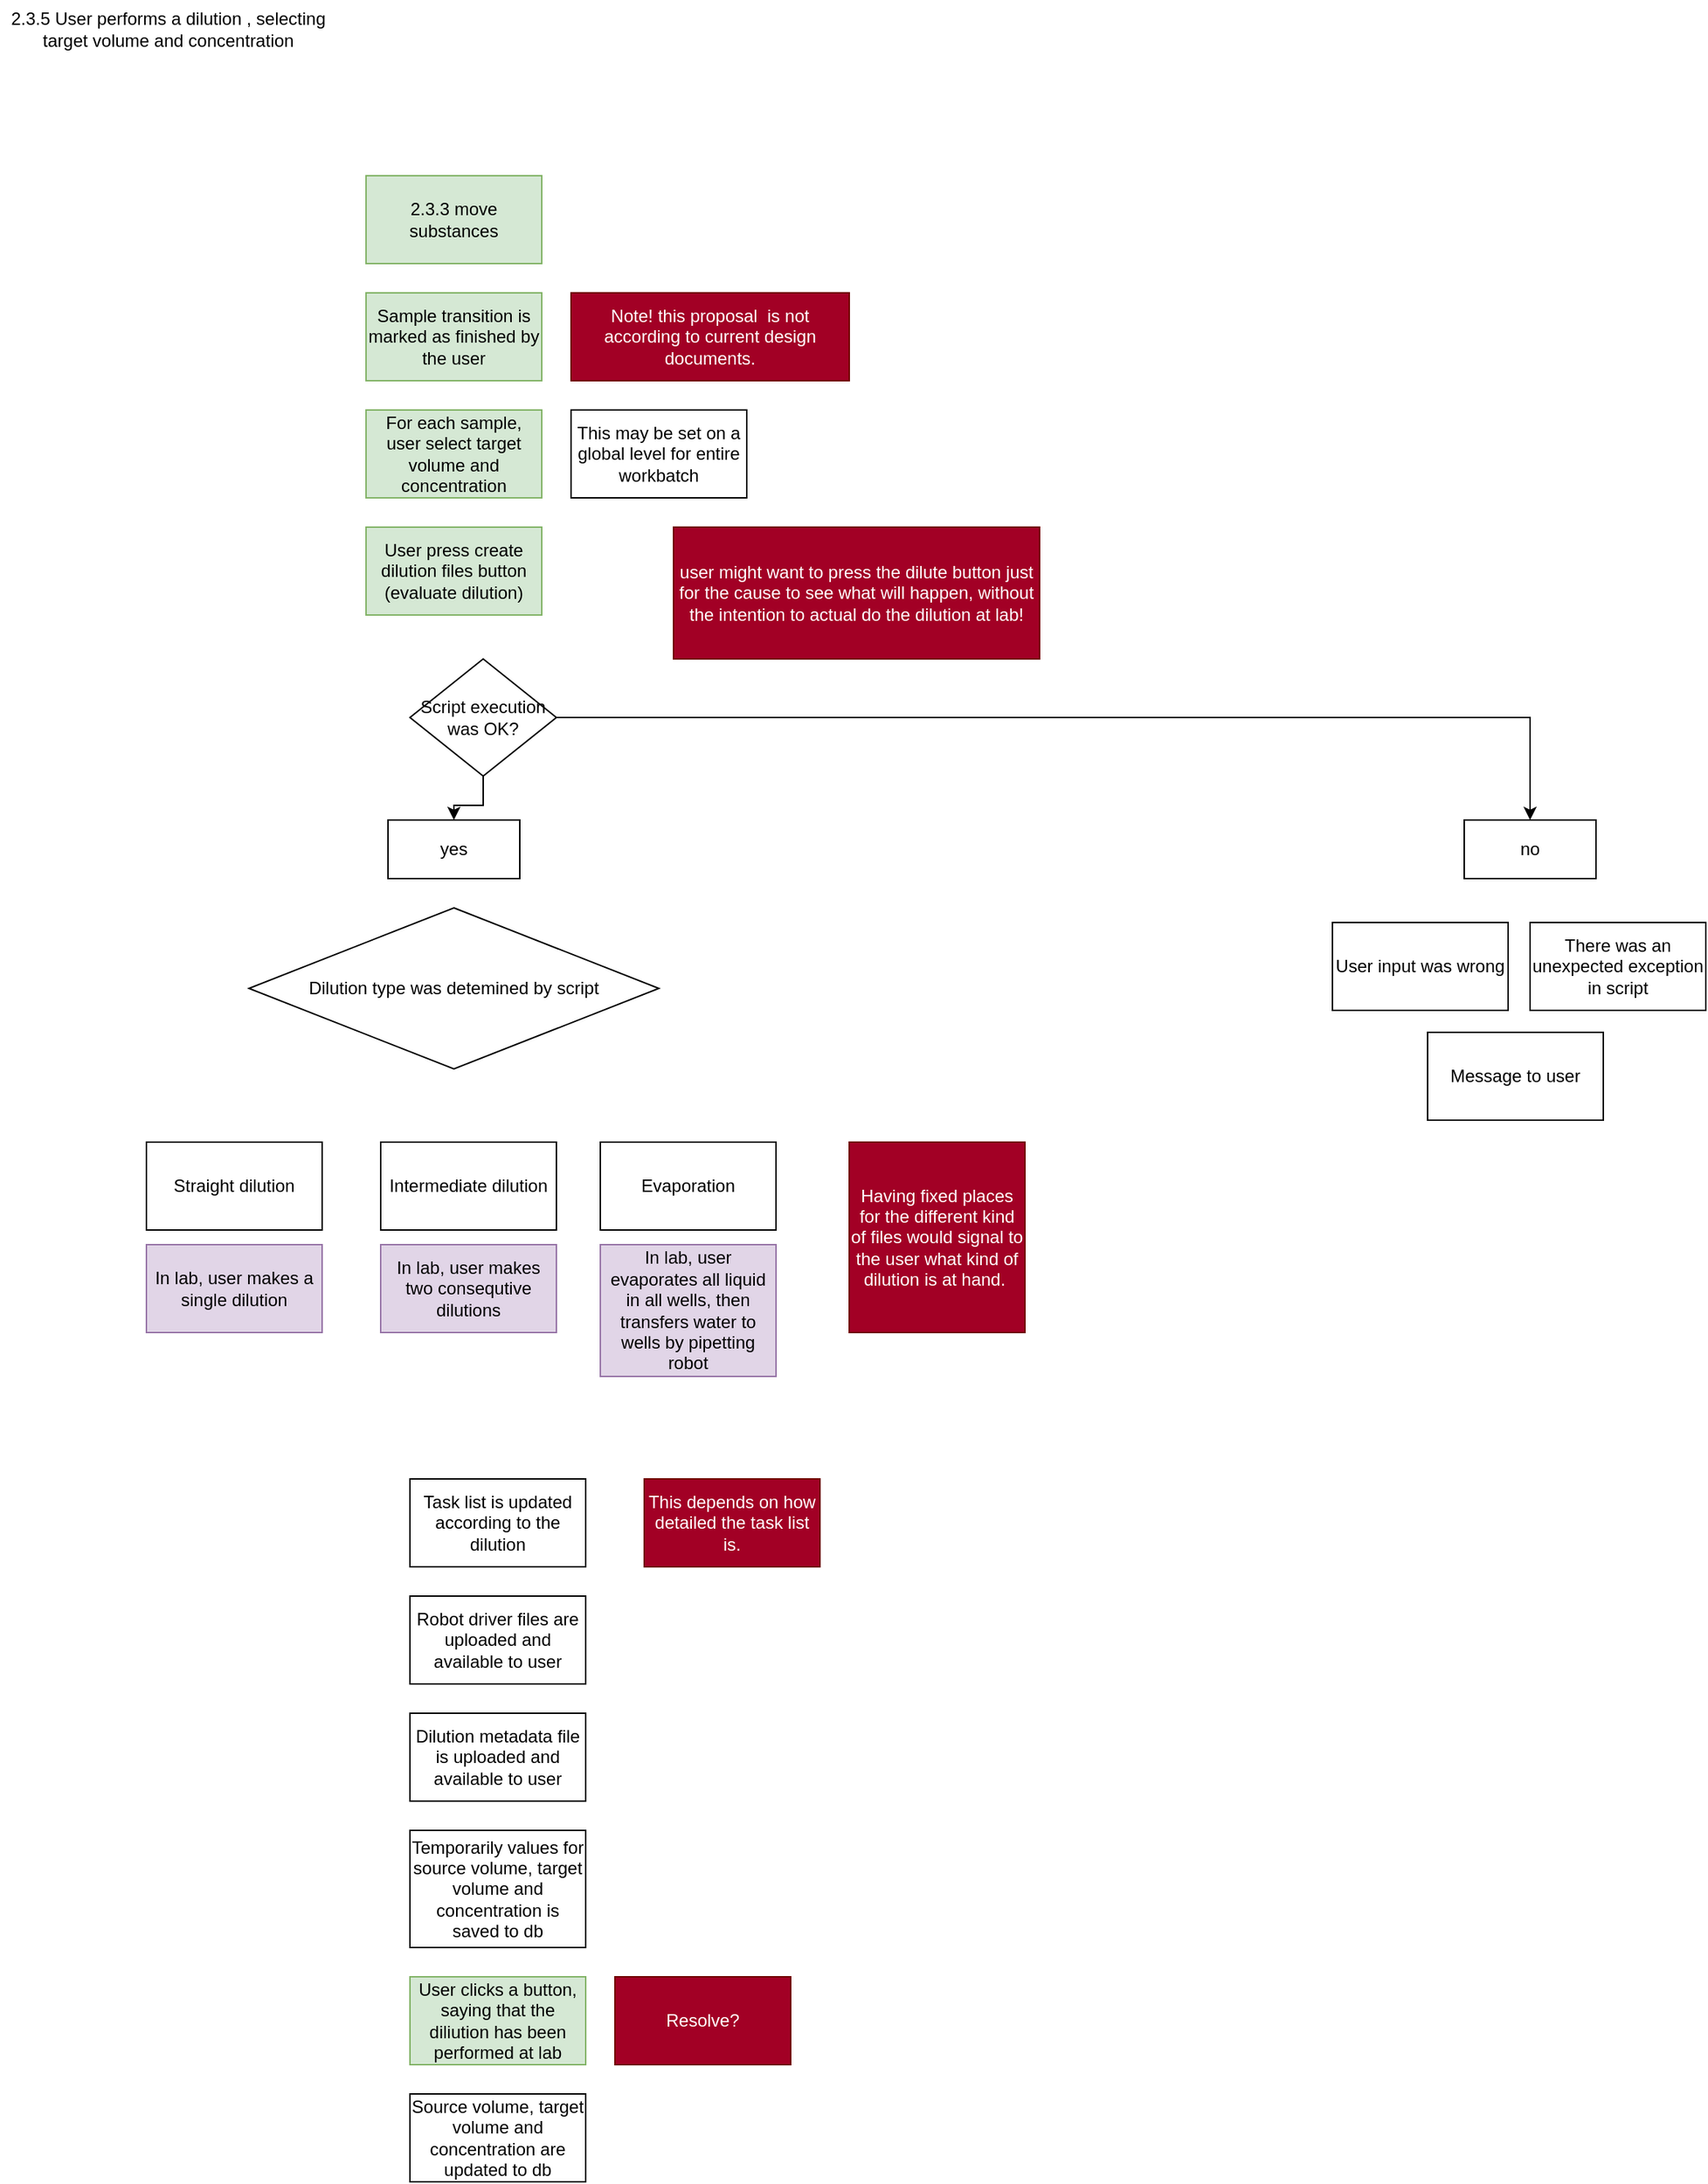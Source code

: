 <mxfile version="13.6.2" type="device"><diagram id="8zF2ViakQV5gCDlbTQKO" name="Page-1"><mxGraphModel dx="1422" dy="815" grid="1" gridSize="10" guides="1" tooltips="1" connect="1" arrows="1" fold="1" page="1" pageScale="1" pageWidth="850" pageHeight="1100" math="0" shadow="0"><root><mxCell id="0"/><mxCell id="1" parent="0"/><mxCell id="7OtKpJji5JNif5wjGK9q-6" value="2.3.5 User performs a dilution , selecting target volume and concentration" style="text;html=1;strokeColor=none;fillColor=none;align=center;verticalAlign=middle;whiteSpace=wrap;rounded=0;" vertex="1" parent="1"><mxGeometry x="60" y="60" width="230" height="40" as="geometry"/></mxCell><mxCell id="7OtKpJji5JNif5wjGK9q-7" value="2.3.3 move substances" style="whiteSpace=wrap;html=1;rounded=0;fillColor=#d5e8d4;strokeColor=#82b366;" vertex="1" parent="1"><mxGeometry x="310" y="180" width="120" height="60" as="geometry"/></mxCell><mxCell id="7OtKpJji5JNif5wjGK9q-8" value="Sample transition is marked as finished by the user" style="whiteSpace=wrap;html=1;rounded=0;fillColor=#d5e8d4;strokeColor=#82b366;" vertex="1" parent="1"><mxGeometry x="310" y="260" width="120" height="60" as="geometry"/></mxCell><mxCell id="7OtKpJji5JNif5wjGK9q-9" value="For each sample, user select target volume and concentration" style="whiteSpace=wrap;html=1;rounded=0;fillColor=#d5e8d4;strokeColor=#82b366;" vertex="1" parent="1"><mxGeometry x="310" y="340" width="120" height="60" as="geometry"/></mxCell><mxCell id="7OtKpJji5JNif5wjGK9q-10" value="This may be set on a global level for entire workbatch" style="whiteSpace=wrap;html=1;rounded=0;" vertex="1" parent="1"><mxGeometry x="450" y="340" width="120" height="60" as="geometry"/></mxCell><mxCell id="7OtKpJji5JNif5wjGK9q-11" value="User press create dilution files button&lt;br&gt;(evaluate dilution)" style="whiteSpace=wrap;html=1;rounded=0;fillColor=#d5e8d4;strokeColor=#82b366;" vertex="1" parent="1"><mxGeometry x="310" y="420" width="120" height="60" as="geometry"/></mxCell><mxCell id="7OtKpJji5JNif5wjGK9q-13" value="Dilution type was detemined by script" style="rhombus;whiteSpace=wrap;html=1;" vertex="1" parent="1"><mxGeometry x="230" y="680" width="280" height="110" as="geometry"/></mxCell><mxCell id="7OtKpJji5JNif5wjGK9q-14" value="Straight dilution" style="whiteSpace=wrap;html=1;rounded=0;" vertex="1" parent="1"><mxGeometry x="160" y="840" width="120" height="60" as="geometry"/></mxCell><mxCell id="7OtKpJji5JNif5wjGK9q-15" value="Intermediate dilution" style="whiteSpace=wrap;html=1;rounded=0;" vertex="1" parent="1"><mxGeometry x="320" y="840" width="120" height="60" as="geometry"/></mxCell><mxCell id="7OtKpJji5JNif5wjGK9q-16" value="Evaporation" style="whiteSpace=wrap;html=1;rounded=0;" vertex="1" parent="1"><mxGeometry x="470" y="840" width="120" height="60" as="geometry"/></mxCell><mxCell id="7OtKpJji5JNif5wjGK9q-17" value="In lab, user makes a single dilution" style="whiteSpace=wrap;html=1;rounded=0;fillColor=#e1d5e7;strokeColor=#9673a6;" vertex="1" parent="1"><mxGeometry x="160" y="910" width="120" height="60" as="geometry"/></mxCell><mxCell id="7OtKpJji5JNif5wjGK9q-18" value="In lab, user makes two consequtive dilutions" style="whiteSpace=wrap;html=1;rounded=0;fillColor=#e1d5e7;strokeColor=#9673a6;" vertex="1" parent="1"><mxGeometry x="320" y="910" width="120" height="60" as="geometry"/></mxCell><mxCell id="7OtKpJji5JNif5wjGK9q-19" value="In lab, user evaporates all liquid in all wells, then transfers water to wells by pipetting robot" style="whiteSpace=wrap;html=1;rounded=0;fillColor=#e1d5e7;strokeColor=#9673a6;" vertex="1" parent="1"><mxGeometry x="470" y="910" width="120" height="90" as="geometry"/></mxCell><mxCell id="7OtKpJji5JNif5wjGK9q-20" value="Having fixed places for the different kind of files would signal to the user what kind of dilution is at hand.&amp;nbsp;" style="whiteSpace=wrap;html=1;rounded=0;fillColor=#a20025;strokeColor=#6F0000;fontColor=#ffffff;" vertex="1" parent="1"><mxGeometry x="640" y="840" width="120" height="130" as="geometry"/></mxCell><mxCell id="7OtKpJji5JNif5wjGK9q-21" value="Note! this proposal&amp;nbsp; is not according to current design documents." style="whiteSpace=wrap;html=1;rounded=0;fillColor=#a20025;strokeColor=#6F0000;fontColor=#ffffff;" vertex="1" parent="1"><mxGeometry x="450" y="260" width="190" height="60" as="geometry"/></mxCell><mxCell id="7OtKpJji5JNif5wjGK9q-22" value="Task list is updated according to the dilution" style="whiteSpace=wrap;html=1;rounded=0;" vertex="1" parent="1"><mxGeometry x="340" y="1070" width="120" height="60" as="geometry"/></mxCell><mxCell id="7OtKpJji5JNif5wjGK9q-23" value="This depends on how detailed the task list is." style="whiteSpace=wrap;html=1;rounded=0;fillColor=#a20025;strokeColor=#6F0000;fontColor=#ffffff;" vertex="1" parent="1"><mxGeometry x="500" y="1070" width="120" height="60" as="geometry"/></mxCell><mxCell id="7OtKpJji5JNif5wjGK9q-24" value="Robot driver files are uploaded and available to user" style="whiteSpace=wrap;html=1;rounded=0;" vertex="1" parent="1"><mxGeometry x="340" y="1150" width="120" height="60" as="geometry"/></mxCell><mxCell id="7OtKpJji5JNif5wjGK9q-25" value="Dilution metadata file is uploaded and available to user" style="whiteSpace=wrap;html=1;rounded=0;" vertex="1" parent="1"><mxGeometry x="340" y="1230" width="120" height="60" as="geometry"/></mxCell><mxCell id="7OtKpJji5JNif5wjGK9q-29" style="edgeStyle=orthogonalEdgeStyle;rounded=0;orthogonalLoop=1;jettySize=auto;html=1;" edge="1" parent="1" source="7OtKpJji5JNif5wjGK9q-27" target="7OtKpJji5JNif5wjGK9q-28"><mxGeometry relative="1" as="geometry"/></mxCell><mxCell id="7OtKpJji5JNif5wjGK9q-31" style="edgeStyle=orthogonalEdgeStyle;rounded=0;orthogonalLoop=1;jettySize=auto;html=1;entryX=0.5;entryY=0;entryDx=0;entryDy=0;" edge="1" parent="1" source="7OtKpJji5JNif5wjGK9q-27" target="7OtKpJji5JNif5wjGK9q-30"><mxGeometry relative="1" as="geometry"/></mxCell><mxCell id="7OtKpJji5JNif5wjGK9q-27" value="Script execution was OK?" style="rhombus;whiteSpace=wrap;html=1;" vertex="1" parent="1"><mxGeometry x="340" y="510" width="100" height="80" as="geometry"/></mxCell><mxCell id="7OtKpJji5JNif5wjGK9q-28" value="yes" style="whiteSpace=wrap;html=1;rounded=0;" vertex="1" parent="1"><mxGeometry x="325" y="620" width="90" height="40" as="geometry"/></mxCell><mxCell id="7OtKpJji5JNif5wjGK9q-30" value="no" style="whiteSpace=wrap;html=1;rounded=0;" vertex="1" parent="1"><mxGeometry x="1060" y="620" width="90" height="40" as="geometry"/></mxCell><mxCell id="7OtKpJji5JNif5wjGK9q-32" value="User input was wrong" style="whiteSpace=wrap;html=1;rounded=0;" vertex="1" parent="1"><mxGeometry x="970" y="690" width="120" height="60" as="geometry"/></mxCell><mxCell id="7OtKpJji5JNif5wjGK9q-33" value="There was an unexpected exception in script" style="whiteSpace=wrap;html=1;rounded=0;" vertex="1" parent="1"><mxGeometry x="1105" y="690" width="120" height="60" as="geometry"/></mxCell><mxCell id="7OtKpJji5JNif5wjGK9q-34" value="Source volume, target volume and concentration are updated to db" style="whiteSpace=wrap;html=1;rounded=0;" vertex="1" parent="1"><mxGeometry x="340" y="1490" width="120" height="60" as="geometry"/></mxCell><mxCell id="7OtKpJji5JNif5wjGK9q-35" value="Message to user" style="whiteSpace=wrap;html=1;rounded=0;" vertex="1" parent="1"><mxGeometry x="1035" y="765" width="120" height="60" as="geometry"/></mxCell><mxCell id="7OtKpJji5JNif5wjGK9q-37" value="user might want to press the dilute button just for the cause to see what will happen, without the intention to actual do the dilution at lab!" style="whiteSpace=wrap;html=1;rounded=0;fillColor=#a20025;strokeColor=#6F0000;fontColor=#ffffff;" vertex="1" parent="1"><mxGeometry x="520" y="420" width="250" height="90" as="geometry"/></mxCell><mxCell id="7OtKpJji5JNif5wjGK9q-38" value="User clicks a button, saying that the diliution has been performed at lab" style="whiteSpace=wrap;html=1;rounded=0;fillColor=#d5e8d4;strokeColor=#82b366;" vertex="1" parent="1"><mxGeometry x="340" y="1410" width="120" height="60" as="geometry"/></mxCell><mxCell id="7OtKpJji5JNif5wjGK9q-40" value="Resolve?" style="whiteSpace=wrap;html=1;rounded=0;fillColor=#a20025;strokeColor=#6F0000;fontColor=#ffffff;" vertex="1" parent="1"><mxGeometry x="480" y="1410" width="120" height="60" as="geometry"/></mxCell><mxCell id="7OtKpJji5JNif5wjGK9q-41" value="Temporarily values for source volume, target volume and concentration is saved to db" style="whiteSpace=wrap;html=1;rounded=0;" vertex="1" parent="1"><mxGeometry x="340" y="1310" width="120" height="80" as="geometry"/></mxCell></root></mxGraphModel></diagram></mxfile>